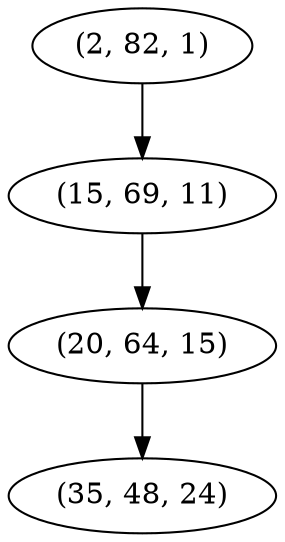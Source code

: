 digraph tree {
    "(2, 82, 1)";
    "(15, 69, 11)";
    "(20, 64, 15)";
    "(35, 48, 24)";
    "(2, 82, 1)" -> "(15, 69, 11)";
    "(15, 69, 11)" -> "(20, 64, 15)";
    "(20, 64, 15)" -> "(35, 48, 24)";
}
